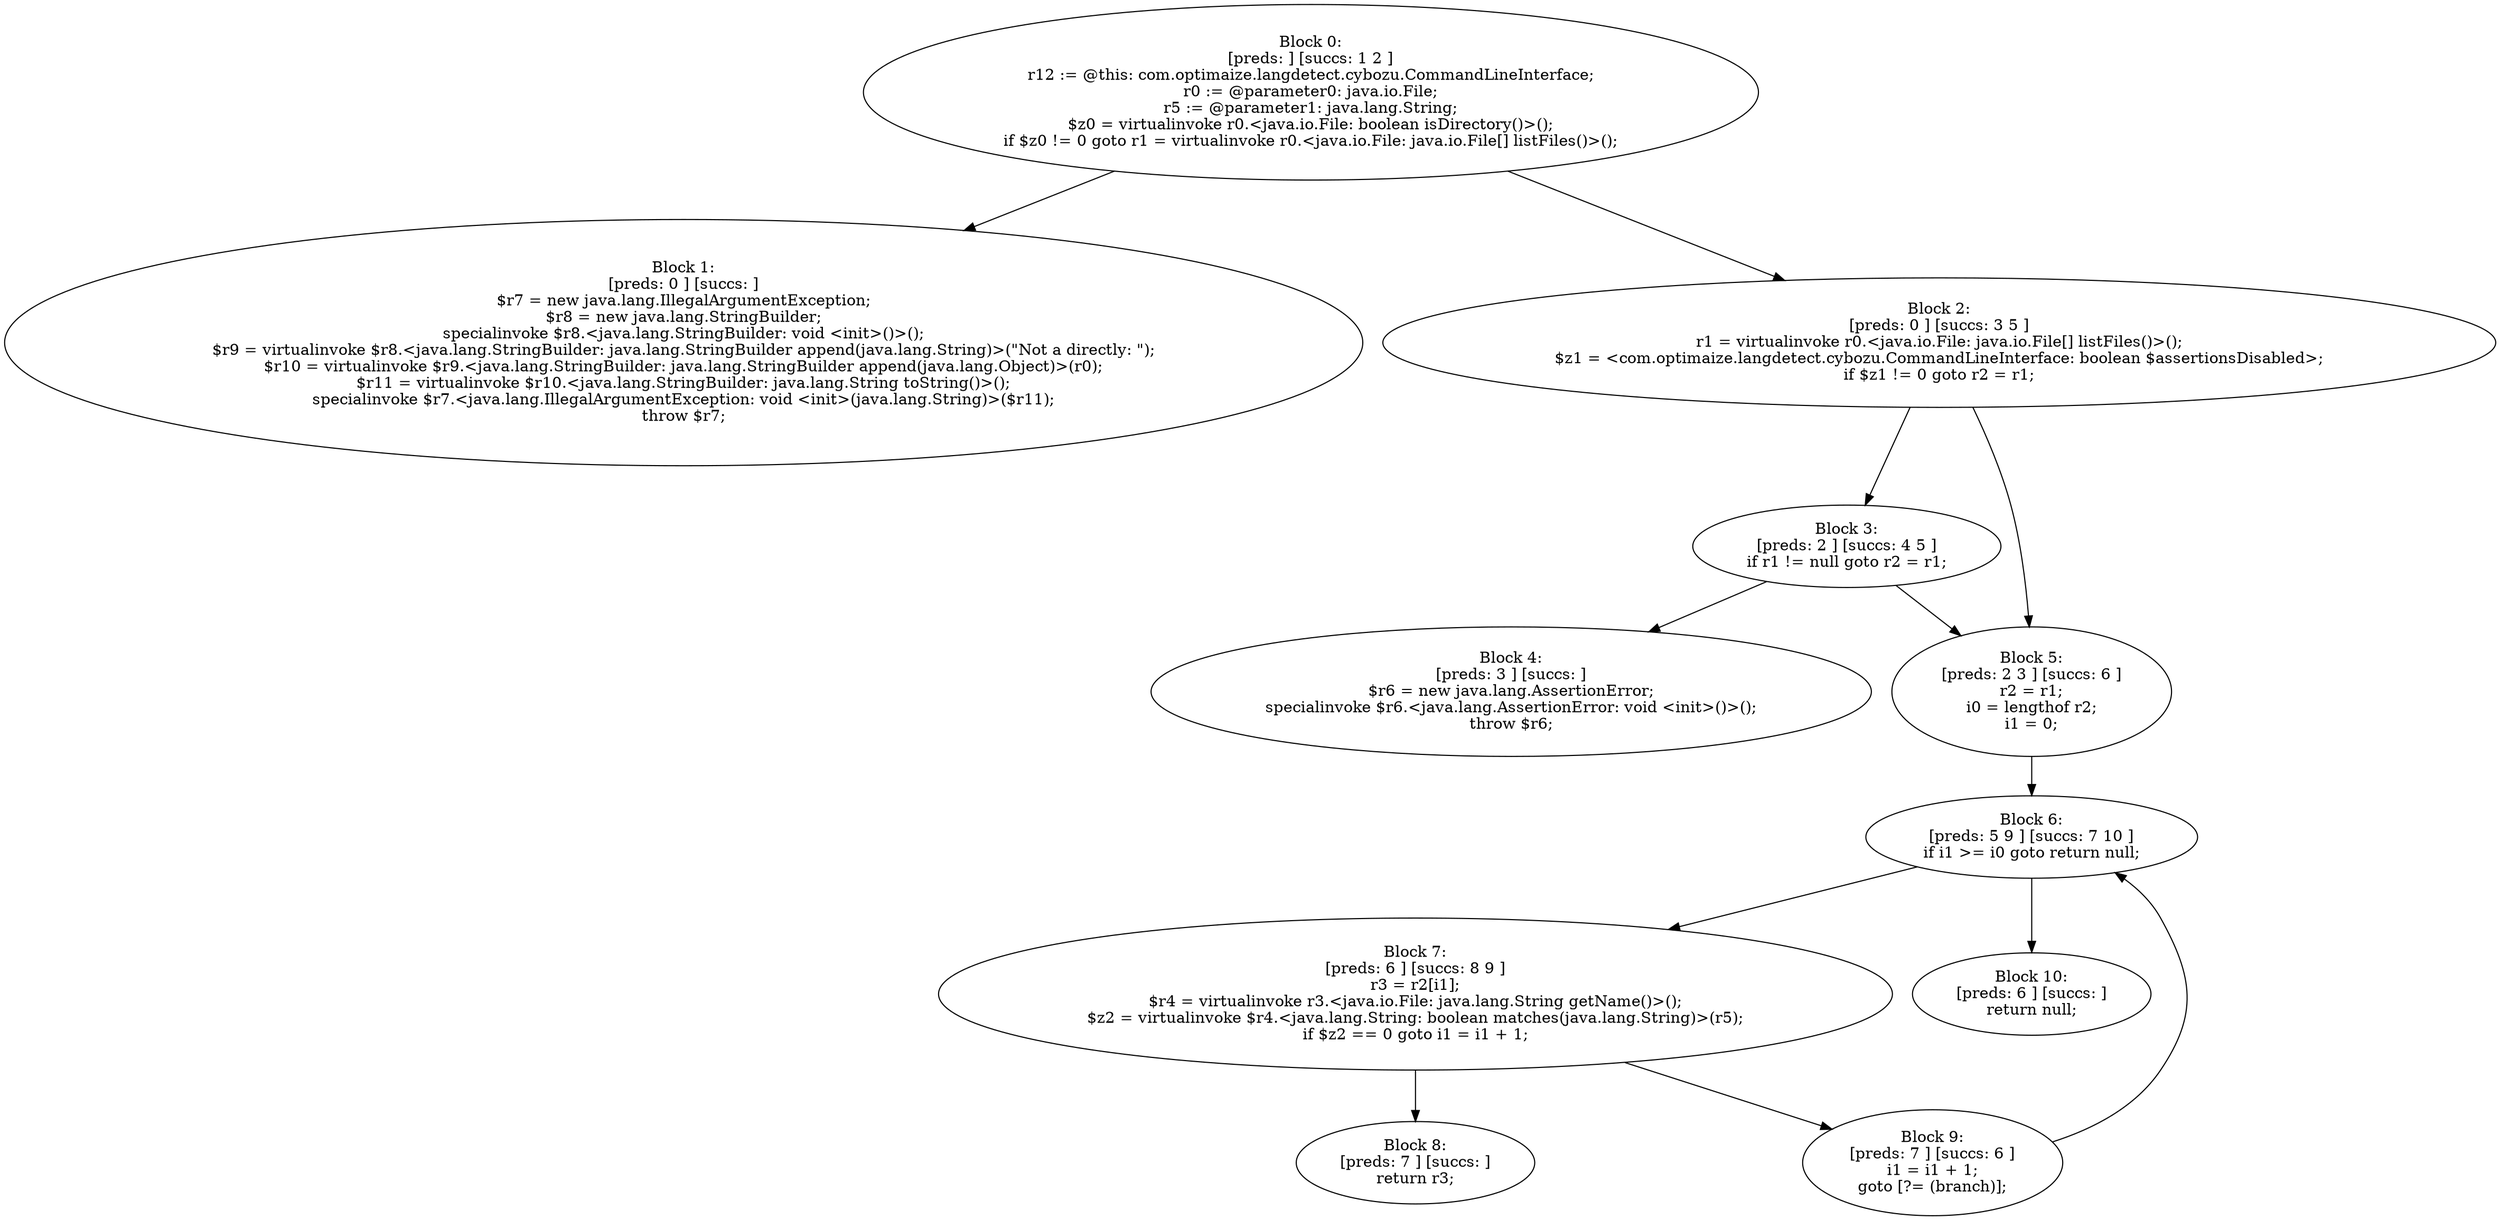 digraph "unitGraph" {
    "Block 0:
[preds: ] [succs: 1 2 ]
r12 := @this: com.optimaize.langdetect.cybozu.CommandLineInterface;
r0 := @parameter0: java.io.File;
r5 := @parameter1: java.lang.String;
$z0 = virtualinvoke r0.<java.io.File: boolean isDirectory()>();
if $z0 != 0 goto r1 = virtualinvoke r0.<java.io.File: java.io.File[] listFiles()>();
"
    "Block 1:
[preds: 0 ] [succs: ]
$r7 = new java.lang.IllegalArgumentException;
$r8 = new java.lang.StringBuilder;
specialinvoke $r8.<java.lang.StringBuilder: void <init>()>();
$r9 = virtualinvoke $r8.<java.lang.StringBuilder: java.lang.StringBuilder append(java.lang.String)>(\"Not a directly: \");
$r10 = virtualinvoke $r9.<java.lang.StringBuilder: java.lang.StringBuilder append(java.lang.Object)>(r0);
$r11 = virtualinvoke $r10.<java.lang.StringBuilder: java.lang.String toString()>();
specialinvoke $r7.<java.lang.IllegalArgumentException: void <init>(java.lang.String)>($r11);
throw $r7;
"
    "Block 2:
[preds: 0 ] [succs: 3 5 ]
r1 = virtualinvoke r0.<java.io.File: java.io.File[] listFiles()>();
$z1 = <com.optimaize.langdetect.cybozu.CommandLineInterface: boolean $assertionsDisabled>;
if $z1 != 0 goto r2 = r1;
"
    "Block 3:
[preds: 2 ] [succs: 4 5 ]
if r1 != null goto r2 = r1;
"
    "Block 4:
[preds: 3 ] [succs: ]
$r6 = new java.lang.AssertionError;
specialinvoke $r6.<java.lang.AssertionError: void <init>()>();
throw $r6;
"
    "Block 5:
[preds: 2 3 ] [succs: 6 ]
r2 = r1;
i0 = lengthof r2;
i1 = 0;
"
    "Block 6:
[preds: 5 9 ] [succs: 7 10 ]
if i1 >= i0 goto return null;
"
    "Block 7:
[preds: 6 ] [succs: 8 9 ]
r3 = r2[i1];
$r4 = virtualinvoke r3.<java.io.File: java.lang.String getName()>();
$z2 = virtualinvoke $r4.<java.lang.String: boolean matches(java.lang.String)>(r5);
if $z2 == 0 goto i1 = i1 + 1;
"
    "Block 8:
[preds: 7 ] [succs: ]
return r3;
"
    "Block 9:
[preds: 7 ] [succs: 6 ]
i1 = i1 + 1;
goto [?= (branch)];
"
    "Block 10:
[preds: 6 ] [succs: ]
return null;
"
    "Block 0:
[preds: ] [succs: 1 2 ]
r12 := @this: com.optimaize.langdetect.cybozu.CommandLineInterface;
r0 := @parameter0: java.io.File;
r5 := @parameter1: java.lang.String;
$z0 = virtualinvoke r0.<java.io.File: boolean isDirectory()>();
if $z0 != 0 goto r1 = virtualinvoke r0.<java.io.File: java.io.File[] listFiles()>();
"->"Block 1:
[preds: 0 ] [succs: ]
$r7 = new java.lang.IllegalArgumentException;
$r8 = new java.lang.StringBuilder;
specialinvoke $r8.<java.lang.StringBuilder: void <init>()>();
$r9 = virtualinvoke $r8.<java.lang.StringBuilder: java.lang.StringBuilder append(java.lang.String)>(\"Not a directly: \");
$r10 = virtualinvoke $r9.<java.lang.StringBuilder: java.lang.StringBuilder append(java.lang.Object)>(r0);
$r11 = virtualinvoke $r10.<java.lang.StringBuilder: java.lang.String toString()>();
specialinvoke $r7.<java.lang.IllegalArgumentException: void <init>(java.lang.String)>($r11);
throw $r7;
";
    "Block 0:
[preds: ] [succs: 1 2 ]
r12 := @this: com.optimaize.langdetect.cybozu.CommandLineInterface;
r0 := @parameter0: java.io.File;
r5 := @parameter1: java.lang.String;
$z0 = virtualinvoke r0.<java.io.File: boolean isDirectory()>();
if $z0 != 0 goto r1 = virtualinvoke r0.<java.io.File: java.io.File[] listFiles()>();
"->"Block 2:
[preds: 0 ] [succs: 3 5 ]
r1 = virtualinvoke r0.<java.io.File: java.io.File[] listFiles()>();
$z1 = <com.optimaize.langdetect.cybozu.CommandLineInterface: boolean $assertionsDisabled>;
if $z1 != 0 goto r2 = r1;
";
    "Block 2:
[preds: 0 ] [succs: 3 5 ]
r1 = virtualinvoke r0.<java.io.File: java.io.File[] listFiles()>();
$z1 = <com.optimaize.langdetect.cybozu.CommandLineInterface: boolean $assertionsDisabled>;
if $z1 != 0 goto r2 = r1;
"->"Block 3:
[preds: 2 ] [succs: 4 5 ]
if r1 != null goto r2 = r1;
";
    "Block 2:
[preds: 0 ] [succs: 3 5 ]
r1 = virtualinvoke r0.<java.io.File: java.io.File[] listFiles()>();
$z1 = <com.optimaize.langdetect.cybozu.CommandLineInterface: boolean $assertionsDisabled>;
if $z1 != 0 goto r2 = r1;
"->"Block 5:
[preds: 2 3 ] [succs: 6 ]
r2 = r1;
i0 = lengthof r2;
i1 = 0;
";
    "Block 3:
[preds: 2 ] [succs: 4 5 ]
if r1 != null goto r2 = r1;
"->"Block 4:
[preds: 3 ] [succs: ]
$r6 = new java.lang.AssertionError;
specialinvoke $r6.<java.lang.AssertionError: void <init>()>();
throw $r6;
";
    "Block 3:
[preds: 2 ] [succs: 4 5 ]
if r1 != null goto r2 = r1;
"->"Block 5:
[preds: 2 3 ] [succs: 6 ]
r2 = r1;
i0 = lengthof r2;
i1 = 0;
";
    "Block 5:
[preds: 2 3 ] [succs: 6 ]
r2 = r1;
i0 = lengthof r2;
i1 = 0;
"->"Block 6:
[preds: 5 9 ] [succs: 7 10 ]
if i1 >= i0 goto return null;
";
    "Block 6:
[preds: 5 9 ] [succs: 7 10 ]
if i1 >= i0 goto return null;
"->"Block 7:
[preds: 6 ] [succs: 8 9 ]
r3 = r2[i1];
$r4 = virtualinvoke r3.<java.io.File: java.lang.String getName()>();
$z2 = virtualinvoke $r4.<java.lang.String: boolean matches(java.lang.String)>(r5);
if $z2 == 0 goto i1 = i1 + 1;
";
    "Block 6:
[preds: 5 9 ] [succs: 7 10 ]
if i1 >= i0 goto return null;
"->"Block 10:
[preds: 6 ] [succs: ]
return null;
";
    "Block 7:
[preds: 6 ] [succs: 8 9 ]
r3 = r2[i1];
$r4 = virtualinvoke r3.<java.io.File: java.lang.String getName()>();
$z2 = virtualinvoke $r4.<java.lang.String: boolean matches(java.lang.String)>(r5);
if $z2 == 0 goto i1 = i1 + 1;
"->"Block 8:
[preds: 7 ] [succs: ]
return r3;
";
    "Block 7:
[preds: 6 ] [succs: 8 9 ]
r3 = r2[i1];
$r4 = virtualinvoke r3.<java.io.File: java.lang.String getName()>();
$z2 = virtualinvoke $r4.<java.lang.String: boolean matches(java.lang.String)>(r5);
if $z2 == 0 goto i1 = i1 + 1;
"->"Block 9:
[preds: 7 ] [succs: 6 ]
i1 = i1 + 1;
goto [?= (branch)];
";
    "Block 9:
[preds: 7 ] [succs: 6 ]
i1 = i1 + 1;
goto [?= (branch)];
"->"Block 6:
[preds: 5 9 ] [succs: 7 10 ]
if i1 >= i0 goto return null;
";
}
